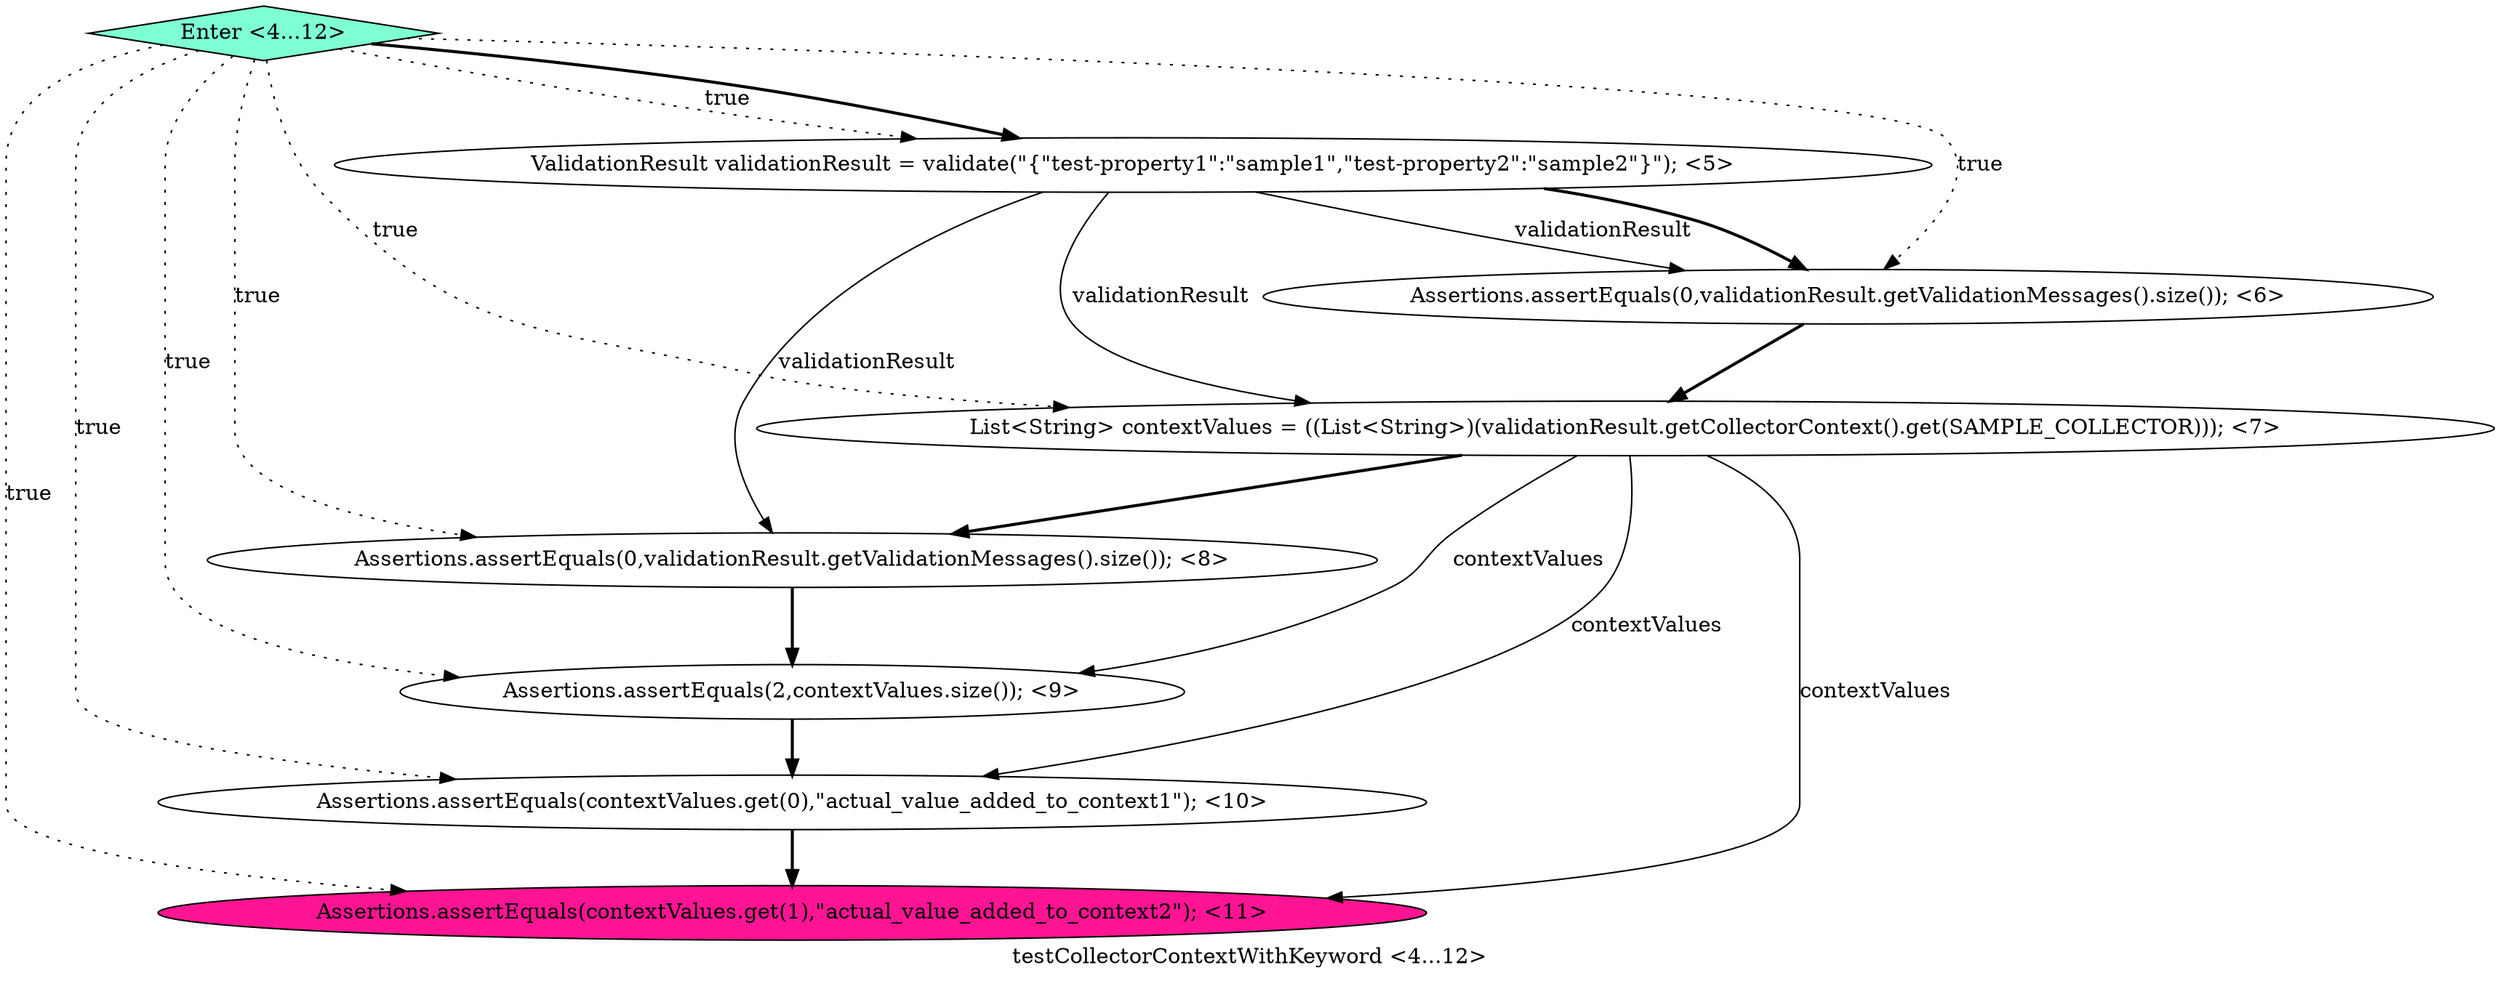 digraph PDG {
label = "testCollectorContextWithKeyword <4...12>";
0.1 [style = filled, label = "Assertions.assertEquals(0,validationResult.getValidationMessages().size()); <6>", fillcolor = white, shape = ellipse];
0.2 [style = filled, label = "List<String> contextValues = ((List<String>)(validationResult.getCollectorContext().get(SAMPLE_COLLECTOR))); <7>", fillcolor = white, shape = ellipse];
0.5 [style = filled, label = "Assertions.assertEquals(contextValues.get(0),\"actual_value_added_to_context1\"); <10>", fillcolor = white, shape = ellipse];
0.3 [style = filled, label = "Assertions.assertEquals(0,validationResult.getValidationMessages().size()); <8>", fillcolor = white, shape = ellipse];
0.6 [style = filled, label = "Assertions.assertEquals(contextValues.get(1),\"actual_value_added_to_context2\"); <11>", fillcolor = deeppink, shape = ellipse];
0.0 [style = filled, label = "ValidationResult validationResult = validate(\"{\"test-property1\":\"sample1\",\"test-property2\":\"sample2\"}\"); <5>", fillcolor = white, shape = ellipse];
0.4 [style = filled, label = "Assertions.assertEquals(2,contextValues.size()); <9>", fillcolor = white, shape = ellipse];
0.7 [style = filled, label = "Enter <4...12>", fillcolor = aquamarine, shape = diamond];
0.0 -> 0.1 [style = solid, label="validationResult"];
0.0 -> 0.1 [style = bold, label=""];
0.0 -> 0.2 [style = solid, label="validationResult"];
0.0 -> 0.3 [style = solid, label="validationResult"];
0.1 -> 0.2 [style = bold, label=""];
0.2 -> 0.3 [style = bold, label=""];
0.2 -> 0.4 [style = solid, label="contextValues"];
0.2 -> 0.5 [style = solid, label="contextValues"];
0.2 -> 0.6 [style = solid, label="contextValues"];
0.3 -> 0.4 [style = bold, label=""];
0.4 -> 0.5 [style = bold, label=""];
0.5 -> 0.6 [style = bold, label=""];
0.7 -> 0.0 [style = dotted, label="true"];
0.7 -> 0.0 [style = bold, label=""];
0.7 -> 0.1 [style = dotted, label="true"];
0.7 -> 0.2 [style = dotted, label="true"];
0.7 -> 0.3 [style = dotted, label="true"];
0.7 -> 0.4 [style = dotted, label="true"];
0.7 -> 0.5 [style = dotted, label="true"];
0.7 -> 0.6 [style = dotted, label="true"];
}
